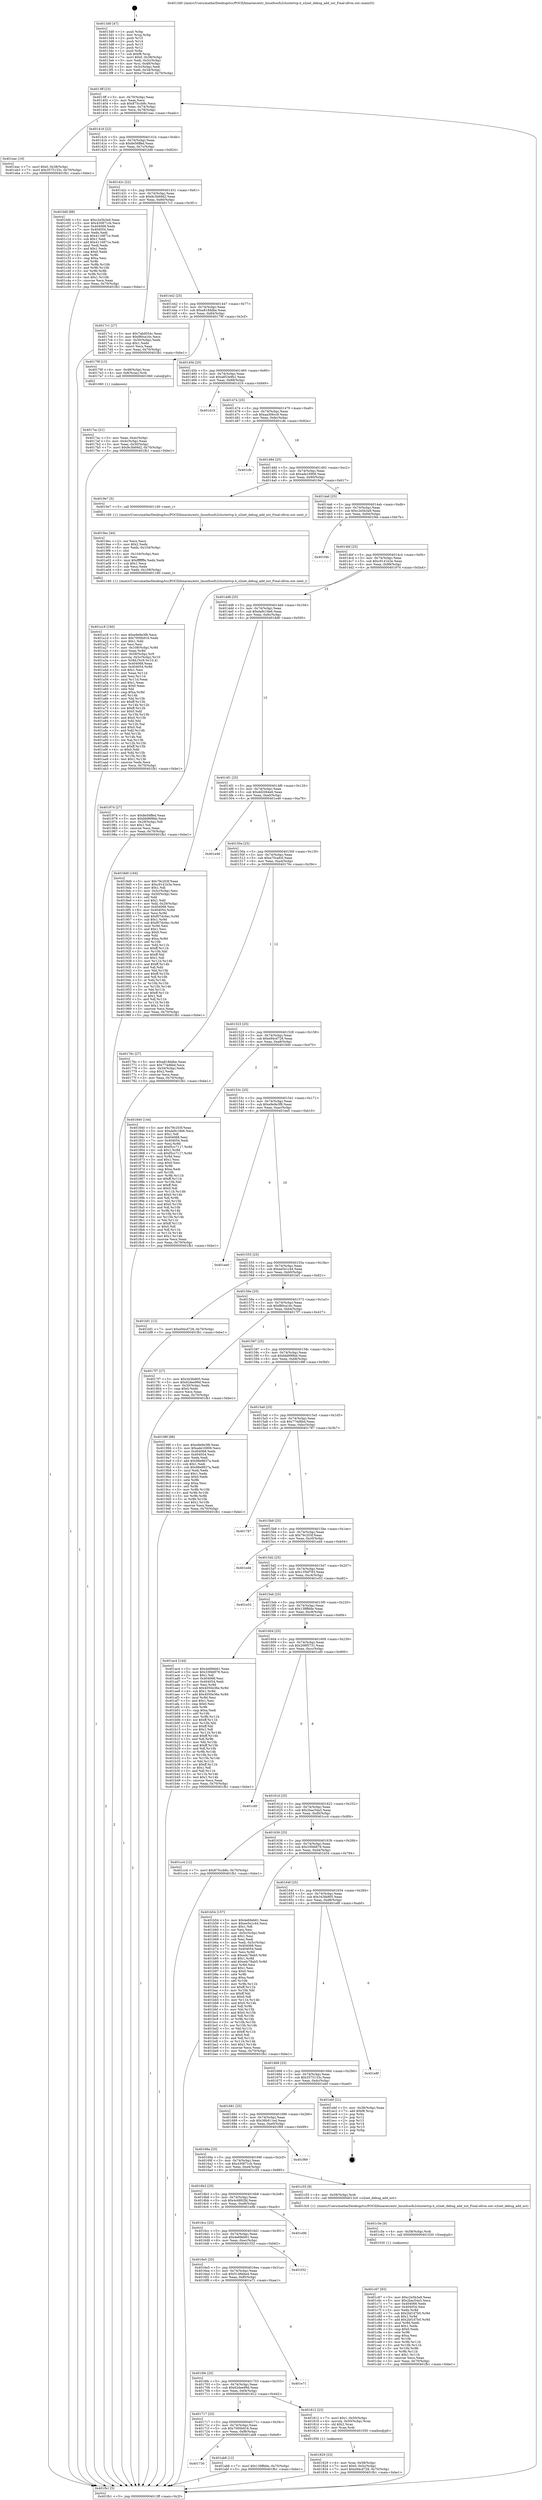 digraph "0x4013d0" {
  label = "0x4013d0 (/mnt/c/Users/mathe/Desktop/tcc/POCII/binaries/extr_linuxfsocfs2clustertcp.h_o2net_debug_add_nst_Final-ollvm.out::main(0))"
  labelloc = "t"
  node[shape=record]

  Entry [label="",width=0.3,height=0.3,shape=circle,fillcolor=black,style=filled]
  "0x4013ff" [label="{
     0x4013ff [23]\l
     | [instrs]\l
     &nbsp;&nbsp;0x4013ff \<+3\>: mov -0x70(%rbp),%eax\l
     &nbsp;&nbsp;0x401402 \<+2\>: mov %eax,%ecx\l
     &nbsp;&nbsp;0x401404 \<+6\>: sub $0x875ccb8c,%ecx\l
     &nbsp;&nbsp;0x40140a \<+3\>: mov %eax,-0x74(%rbp)\l
     &nbsp;&nbsp;0x40140d \<+3\>: mov %ecx,-0x78(%rbp)\l
     &nbsp;&nbsp;0x401410 \<+6\>: je 0000000000401eac \<main+0xadc\>\l
  }"]
  "0x401eac" [label="{
     0x401eac [19]\l
     | [instrs]\l
     &nbsp;&nbsp;0x401eac \<+7\>: movl $0x0,-0x38(%rbp)\l
     &nbsp;&nbsp;0x401eb3 \<+7\>: movl $0x3575133c,-0x70(%rbp)\l
     &nbsp;&nbsp;0x401eba \<+5\>: jmp 0000000000401fb1 \<main+0xbe1\>\l
  }"]
  "0x401416" [label="{
     0x401416 [22]\l
     | [instrs]\l
     &nbsp;&nbsp;0x401416 \<+5\>: jmp 000000000040141b \<main+0x4b\>\l
     &nbsp;&nbsp;0x40141b \<+3\>: mov -0x74(%rbp),%eax\l
     &nbsp;&nbsp;0x40141e \<+5\>: sub $0x8e56ffed,%eax\l
     &nbsp;&nbsp;0x401423 \<+3\>: mov %eax,-0x7c(%rbp)\l
     &nbsp;&nbsp;0x401426 \<+6\>: je 0000000000401bfd \<main+0x82d\>\l
  }"]
  Exit [label="",width=0.3,height=0.3,shape=circle,fillcolor=black,style=filled,peripheries=2]
  "0x401bfd" [label="{
     0x401bfd [88]\l
     | [instrs]\l
     &nbsp;&nbsp;0x401bfd \<+5\>: mov $0xc2e5b3a9,%eax\l
     &nbsp;&nbsp;0x401c02 \<+5\>: mov $0x430871cb,%ecx\l
     &nbsp;&nbsp;0x401c07 \<+7\>: mov 0x404068,%edx\l
     &nbsp;&nbsp;0x401c0e \<+7\>: mov 0x404054,%esi\l
     &nbsp;&nbsp;0x401c15 \<+2\>: mov %edx,%edi\l
     &nbsp;&nbsp;0x401c17 \<+6\>: sub $0x4116871e,%edi\l
     &nbsp;&nbsp;0x401c1d \<+3\>: sub $0x1,%edi\l
     &nbsp;&nbsp;0x401c20 \<+6\>: add $0x4116871e,%edi\l
     &nbsp;&nbsp;0x401c26 \<+3\>: imul %edi,%edx\l
     &nbsp;&nbsp;0x401c29 \<+3\>: and $0x1,%edx\l
     &nbsp;&nbsp;0x401c2c \<+3\>: cmp $0x0,%edx\l
     &nbsp;&nbsp;0x401c2f \<+4\>: sete %r8b\l
     &nbsp;&nbsp;0x401c33 \<+3\>: cmp $0xa,%esi\l
     &nbsp;&nbsp;0x401c36 \<+4\>: setl %r9b\l
     &nbsp;&nbsp;0x401c3a \<+3\>: mov %r8b,%r10b\l
     &nbsp;&nbsp;0x401c3d \<+3\>: and %r9b,%r10b\l
     &nbsp;&nbsp;0x401c40 \<+3\>: xor %r9b,%r8b\l
     &nbsp;&nbsp;0x401c43 \<+3\>: or %r8b,%r10b\l
     &nbsp;&nbsp;0x401c46 \<+4\>: test $0x1,%r10b\l
     &nbsp;&nbsp;0x401c4a \<+3\>: cmovne %ecx,%eax\l
     &nbsp;&nbsp;0x401c4d \<+3\>: mov %eax,-0x70(%rbp)\l
     &nbsp;&nbsp;0x401c50 \<+5\>: jmp 0000000000401fb1 \<main+0xbe1\>\l
  }"]
  "0x40142c" [label="{
     0x40142c [22]\l
     | [instrs]\l
     &nbsp;&nbsp;0x40142c \<+5\>: jmp 0000000000401431 \<main+0x61\>\l
     &nbsp;&nbsp;0x401431 \<+3\>: mov -0x74(%rbp),%eax\l
     &nbsp;&nbsp;0x401434 \<+5\>: sub $0x9c3b69d2,%eax\l
     &nbsp;&nbsp;0x401439 \<+3\>: mov %eax,-0x80(%rbp)\l
     &nbsp;&nbsp;0x40143c \<+6\>: je 00000000004017c1 \<main+0x3f1\>\l
  }"]
  "0x401c67" [label="{
     0x401c67 [93]\l
     | [instrs]\l
     &nbsp;&nbsp;0x401c67 \<+5\>: mov $0xc2e5b3a9,%eax\l
     &nbsp;&nbsp;0x401c6c \<+5\>: mov $0x2bac54a3,%ecx\l
     &nbsp;&nbsp;0x401c71 \<+7\>: mov 0x404068,%edx\l
     &nbsp;&nbsp;0x401c78 \<+7\>: mov 0x404054,%esi\l
     &nbsp;&nbsp;0x401c7f \<+3\>: mov %edx,%r8d\l
     &nbsp;&nbsp;0x401c82 \<+7\>: sub $0x2bf1d7b0,%r8d\l
     &nbsp;&nbsp;0x401c89 \<+4\>: sub $0x1,%r8d\l
     &nbsp;&nbsp;0x401c8d \<+7\>: add $0x2bf1d7b0,%r8d\l
     &nbsp;&nbsp;0x401c94 \<+4\>: imul %r8d,%edx\l
     &nbsp;&nbsp;0x401c98 \<+3\>: and $0x1,%edx\l
     &nbsp;&nbsp;0x401c9b \<+3\>: cmp $0x0,%edx\l
     &nbsp;&nbsp;0x401c9e \<+4\>: sete %r9b\l
     &nbsp;&nbsp;0x401ca2 \<+3\>: cmp $0xa,%esi\l
     &nbsp;&nbsp;0x401ca5 \<+4\>: setl %r10b\l
     &nbsp;&nbsp;0x401ca9 \<+3\>: mov %r9b,%r11b\l
     &nbsp;&nbsp;0x401cac \<+3\>: and %r10b,%r11b\l
     &nbsp;&nbsp;0x401caf \<+3\>: xor %r10b,%r9b\l
     &nbsp;&nbsp;0x401cb2 \<+3\>: or %r9b,%r11b\l
     &nbsp;&nbsp;0x401cb5 \<+4\>: test $0x1,%r11b\l
     &nbsp;&nbsp;0x401cb9 \<+3\>: cmovne %ecx,%eax\l
     &nbsp;&nbsp;0x401cbc \<+3\>: mov %eax,-0x70(%rbp)\l
     &nbsp;&nbsp;0x401cbf \<+5\>: jmp 0000000000401fb1 \<main+0xbe1\>\l
  }"]
  "0x4017c1" [label="{
     0x4017c1 [27]\l
     | [instrs]\l
     &nbsp;&nbsp;0x4017c1 \<+5\>: mov $0x7abd554c,%eax\l
     &nbsp;&nbsp;0x4017c6 \<+5\>: mov $0xf80ca16c,%ecx\l
     &nbsp;&nbsp;0x4017cb \<+3\>: mov -0x30(%rbp),%edx\l
     &nbsp;&nbsp;0x4017ce \<+3\>: cmp $0x1,%edx\l
     &nbsp;&nbsp;0x4017d1 \<+3\>: cmovl %ecx,%eax\l
     &nbsp;&nbsp;0x4017d4 \<+3\>: mov %eax,-0x70(%rbp)\l
     &nbsp;&nbsp;0x4017d7 \<+5\>: jmp 0000000000401fb1 \<main+0xbe1\>\l
  }"]
  "0x401442" [label="{
     0x401442 [25]\l
     | [instrs]\l
     &nbsp;&nbsp;0x401442 \<+5\>: jmp 0000000000401447 \<main+0x77\>\l
     &nbsp;&nbsp;0x401447 \<+3\>: mov -0x74(%rbp),%eax\l
     &nbsp;&nbsp;0x40144a \<+5\>: sub $0xa818ddbe,%eax\l
     &nbsp;&nbsp;0x40144f \<+6\>: mov %eax,-0x84(%rbp)\l
     &nbsp;&nbsp;0x401455 \<+6\>: je 000000000040179f \<main+0x3cf\>\l
  }"]
  "0x401c5e" [label="{
     0x401c5e [9]\l
     | [instrs]\l
     &nbsp;&nbsp;0x401c5e \<+4\>: mov -0x58(%rbp),%rdi\l
     &nbsp;&nbsp;0x401c62 \<+5\>: call 0000000000401030 \<free@plt\>\l
     | [calls]\l
     &nbsp;&nbsp;0x401030 \{1\} (unknown)\l
  }"]
  "0x40179f" [label="{
     0x40179f [13]\l
     | [instrs]\l
     &nbsp;&nbsp;0x40179f \<+4\>: mov -0x48(%rbp),%rax\l
     &nbsp;&nbsp;0x4017a3 \<+4\>: mov 0x8(%rax),%rdi\l
     &nbsp;&nbsp;0x4017a7 \<+5\>: call 0000000000401060 \<atoi@plt\>\l
     | [calls]\l
     &nbsp;&nbsp;0x401060 \{1\} (unknown)\l
  }"]
  "0x40145b" [label="{
     0x40145b [25]\l
     | [instrs]\l
     &nbsp;&nbsp;0x40145b \<+5\>: jmp 0000000000401460 \<main+0x90\>\l
     &nbsp;&nbsp;0x401460 \<+3\>: mov -0x74(%rbp),%eax\l
     &nbsp;&nbsp;0x401463 \<+5\>: sub $0xa853e9b1,%eax\l
     &nbsp;&nbsp;0x401468 \<+6\>: mov %eax,-0x88(%rbp)\l
     &nbsp;&nbsp;0x40146e \<+6\>: je 0000000000401d19 \<main+0x949\>\l
  }"]
  "0x401730" [label="{
     0x401730\l
  }", style=dashed]
  "0x401d19" [label="{
     0x401d19\l
  }", style=dashed]
  "0x401474" [label="{
     0x401474 [25]\l
     | [instrs]\l
     &nbsp;&nbsp;0x401474 \<+5\>: jmp 0000000000401479 \<main+0xa9\>\l
     &nbsp;&nbsp;0x401479 \<+3\>: mov -0x74(%rbp),%eax\l
     &nbsp;&nbsp;0x40147c \<+5\>: sub $0xaa306cc9,%eax\l
     &nbsp;&nbsp;0x401481 \<+6\>: mov %eax,-0x8c(%rbp)\l
     &nbsp;&nbsp;0x401487 \<+6\>: je 0000000000401cfe \<main+0x92e\>\l
  }"]
  "0x401ab8" [label="{
     0x401ab8 [12]\l
     | [instrs]\l
     &nbsp;&nbsp;0x401ab8 \<+7\>: movl $0x138ffdde,-0x70(%rbp)\l
     &nbsp;&nbsp;0x401abf \<+5\>: jmp 0000000000401fb1 \<main+0xbe1\>\l
  }"]
  "0x401cfe" [label="{
     0x401cfe\l
  }", style=dashed]
  "0x40148d" [label="{
     0x40148d [25]\l
     | [instrs]\l
     &nbsp;&nbsp;0x40148d \<+5\>: jmp 0000000000401492 \<main+0xc2\>\l
     &nbsp;&nbsp;0x401492 \<+3\>: mov -0x74(%rbp),%eax\l
     &nbsp;&nbsp;0x401495 \<+5\>: sub $0xade16906,%eax\l
     &nbsp;&nbsp;0x40149a \<+6\>: mov %eax,-0x90(%rbp)\l
     &nbsp;&nbsp;0x4014a0 \<+6\>: je 00000000004019e7 \<main+0x617\>\l
  }"]
  "0x401a18" [label="{
     0x401a18 [160]\l
     | [instrs]\l
     &nbsp;&nbsp;0x401a18 \<+5\>: mov $0xe9e9e3f8,%ecx\l
     &nbsp;&nbsp;0x401a1d \<+5\>: mov $0x7000b916,%edx\l
     &nbsp;&nbsp;0x401a22 \<+3\>: mov $0x1,%dil\l
     &nbsp;&nbsp;0x401a25 \<+2\>: xor %esi,%esi\l
     &nbsp;&nbsp;0x401a27 \<+7\>: mov -0x108(%rbp),%r8d\l
     &nbsp;&nbsp;0x401a2e \<+4\>: imul %eax,%r8d\l
     &nbsp;&nbsp;0x401a32 \<+4\>: mov -0x58(%rbp),%r9\l
     &nbsp;&nbsp;0x401a36 \<+4\>: movslq -0x5c(%rbp),%r10\l
     &nbsp;&nbsp;0x401a3a \<+4\>: mov %r8d,(%r9,%r10,4)\l
     &nbsp;&nbsp;0x401a3e \<+7\>: mov 0x404068,%eax\l
     &nbsp;&nbsp;0x401a45 \<+8\>: mov 0x404054,%r8d\l
     &nbsp;&nbsp;0x401a4d \<+3\>: sub $0x1,%esi\l
     &nbsp;&nbsp;0x401a50 \<+3\>: mov %eax,%r11d\l
     &nbsp;&nbsp;0x401a53 \<+3\>: add %esi,%r11d\l
     &nbsp;&nbsp;0x401a56 \<+4\>: imul %r11d,%eax\l
     &nbsp;&nbsp;0x401a5a \<+3\>: and $0x1,%eax\l
     &nbsp;&nbsp;0x401a5d \<+3\>: cmp $0x0,%eax\l
     &nbsp;&nbsp;0x401a60 \<+3\>: sete %bl\l
     &nbsp;&nbsp;0x401a63 \<+4\>: cmp $0xa,%r8d\l
     &nbsp;&nbsp;0x401a67 \<+4\>: setl %r14b\l
     &nbsp;&nbsp;0x401a6b \<+3\>: mov %bl,%r15b\l
     &nbsp;&nbsp;0x401a6e \<+4\>: xor $0xff,%r15b\l
     &nbsp;&nbsp;0x401a72 \<+3\>: mov %r14b,%r12b\l
     &nbsp;&nbsp;0x401a75 \<+4\>: xor $0xff,%r12b\l
     &nbsp;&nbsp;0x401a79 \<+4\>: xor $0x0,%dil\l
     &nbsp;&nbsp;0x401a7d \<+3\>: mov %r15b,%r13b\l
     &nbsp;&nbsp;0x401a80 \<+4\>: and $0x0,%r13b\l
     &nbsp;&nbsp;0x401a84 \<+3\>: and %dil,%bl\l
     &nbsp;&nbsp;0x401a87 \<+3\>: mov %r12b,%al\l
     &nbsp;&nbsp;0x401a8a \<+2\>: and $0x0,%al\l
     &nbsp;&nbsp;0x401a8c \<+3\>: and %dil,%r14b\l
     &nbsp;&nbsp;0x401a8f \<+3\>: or %bl,%r13b\l
     &nbsp;&nbsp;0x401a92 \<+3\>: or %r14b,%al\l
     &nbsp;&nbsp;0x401a95 \<+3\>: xor %al,%r13b\l
     &nbsp;&nbsp;0x401a98 \<+3\>: or %r12b,%r15b\l
     &nbsp;&nbsp;0x401a9b \<+4\>: xor $0xff,%r15b\l
     &nbsp;&nbsp;0x401a9f \<+4\>: or $0x0,%dil\l
     &nbsp;&nbsp;0x401aa3 \<+3\>: and %dil,%r15b\l
     &nbsp;&nbsp;0x401aa6 \<+3\>: or %r15b,%r13b\l
     &nbsp;&nbsp;0x401aa9 \<+4\>: test $0x1,%r13b\l
     &nbsp;&nbsp;0x401aad \<+3\>: cmovne %edx,%ecx\l
     &nbsp;&nbsp;0x401ab0 \<+3\>: mov %ecx,-0x70(%rbp)\l
     &nbsp;&nbsp;0x401ab3 \<+5\>: jmp 0000000000401fb1 \<main+0xbe1\>\l
  }"]
  "0x4019e7" [label="{
     0x4019e7 [5]\l
     | [instrs]\l
     &nbsp;&nbsp;0x4019e7 \<+5\>: call 0000000000401160 \<next_i\>\l
     | [calls]\l
     &nbsp;&nbsp;0x401160 \{1\} (/mnt/c/Users/mathe/Desktop/tcc/POCII/binaries/extr_linuxfsocfs2clustertcp.h_o2net_debug_add_nst_Final-ollvm.out::next_i)\l
  }"]
  "0x4014a6" [label="{
     0x4014a6 [25]\l
     | [instrs]\l
     &nbsp;&nbsp;0x4014a6 \<+5\>: jmp 00000000004014ab \<main+0xdb\>\l
     &nbsp;&nbsp;0x4014ab \<+3\>: mov -0x74(%rbp),%eax\l
     &nbsp;&nbsp;0x4014ae \<+5\>: sub $0xc2e5b3a9,%eax\l
     &nbsp;&nbsp;0x4014b3 \<+6\>: mov %eax,-0x94(%rbp)\l
     &nbsp;&nbsp;0x4014b9 \<+6\>: je 0000000000401f4b \<main+0xb7b\>\l
  }"]
  "0x4019ec" [label="{
     0x4019ec [44]\l
     | [instrs]\l
     &nbsp;&nbsp;0x4019ec \<+2\>: xor %ecx,%ecx\l
     &nbsp;&nbsp;0x4019ee \<+5\>: mov $0x2,%edx\l
     &nbsp;&nbsp;0x4019f3 \<+6\>: mov %edx,-0x104(%rbp)\l
     &nbsp;&nbsp;0x4019f9 \<+1\>: cltd\l
     &nbsp;&nbsp;0x4019fa \<+6\>: mov -0x104(%rbp),%esi\l
     &nbsp;&nbsp;0x401a00 \<+2\>: idiv %esi\l
     &nbsp;&nbsp;0x401a02 \<+6\>: imul $0xfffffffe,%edx,%edx\l
     &nbsp;&nbsp;0x401a08 \<+3\>: sub $0x1,%ecx\l
     &nbsp;&nbsp;0x401a0b \<+2\>: sub %ecx,%edx\l
     &nbsp;&nbsp;0x401a0d \<+6\>: mov %edx,-0x108(%rbp)\l
     &nbsp;&nbsp;0x401a13 \<+5\>: call 0000000000401160 \<next_i\>\l
     | [calls]\l
     &nbsp;&nbsp;0x401160 \{1\} (/mnt/c/Users/mathe/Desktop/tcc/POCII/binaries/extr_linuxfsocfs2clustertcp.h_o2net_debug_add_nst_Final-ollvm.out::next_i)\l
  }"]
  "0x401f4b" [label="{
     0x401f4b\l
  }", style=dashed]
  "0x4014bf" [label="{
     0x4014bf [25]\l
     | [instrs]\l
     &nbsp;&nbsp;0x4014bf \<+5\>: jmp 00000000004014c4 \<main+0xf4\>\l
     &nbsp;&nbsp;0x4014c4 \<+3\>: mov -0x74(%rbp),%eax\l
     &nbsp;&nbsp;0x4014c7 \<+5\>: sub $0xc9141b3e,%eax\l
     &nbsp;&nbsp;0x4014cc \<+6\>: mov %eax,-0x98(%rbp)\l
     &nbsp;&nbsp;0x4014d2 \<+6\>: je 0000000000401974 \<main+0x5a4\>\l
  }"]
  "0x401829" [label="{
     0x401829 [23]\l
     | [instrs]\l
     &nbsp;&nbsp;0x401829 \<+4\>: mov %rax,-0x58(%rbp)\l
     &nbsp;&nbsp;0x40182d \<+7\>: movl $0x0,-0x5c(%rbp)\l
     &nbsp;&nbsp;0x401834 \<+7\>: movl $0xe94cd728,-0x70(%rbp)\l
     &nbsp;&nbsp;0x40183b \<+5\>: jmp 0000000000401fb1 \<main+0xbe1\>\l
  }"]
  "0x401974" [label="{
     0x401974 [27]\l
     | [instrs]\l
     &nbsp;&nbsp;0x401974 \<+5\>: mov $0x8e56ffed,%eax\l
     &nbsp;&nbsp;0x401979 \<+5\>: mov $0xfdd999bb,%ecx\l
     &nbsp;&nbsp;0x40197e \<+3\>: mov -0x29(%rbp),%dl\l
     &nbsp;&nbsp;0x401981 \<+3\>: test $0x1,%dl\l
     &nbsp;&nbsp;0x401984 \<+3\>: cmovne %ecx,%eax\l
     &nbsp;&nbsp;0x401987 \<+3\>: mov %eax,-0x70(%rbp)\l
     &nbsp;&nbsp;0x40198a \<+5\>: jmp 0000000000401fb1 \<main+0xbe1\>\l
  }"]
  "0x4014d8" [label="{
     0x4014d8 [25]\l
     | [instrs]\l
     &nbsp;&nbsp;0x4014d8 \<+5\>: jmp 00000000004014dd \<main+0x10d\>\l
     &nbsp;&nbsp;0x4014dd \<+3\>: mov -0x74(%rbp),%eax\l
     &nbsp;&nbsp;0x4014e0 \<+5\>: sub $0xda9c18e6,%eax\l
     &nbsp;&nbsp;0x4014e5 \<+6\>: mov %eax,-0x9c(%rbp)\l
     &nbsp;&nbsp;0x4014eb \<+6\>: je 00000000004018d0 \<main+0x500\>\l
  }"]
  "0x401717" [label="{
     0x401717 [25]\l
     | [instrs]\l
     &nbsp;&nbsp;0x401717 \<+5\>: jmp 000000000040171c \<main+0x34c\>\l
     &nbsp;&nbsp;0x40171c \<+3\>: mov -0x74(%rbp),%eax\l
     &nbsp;&nbsp;0x40171f \<+5\>: sub $0x7000b916,%eax\l
     &nbsp;&nbsp;0x401724 \<+6\>: mov %eax,-0xf8(%rbp)\l
     &nbsp;&nbsp;0x40172a \<+6\>: je 0000000000401ab8 \<main+0x6e8\>\l
  }"]
  "0x4018d0" [label="{
     0x4018d0 [164]\l
     | [instrs]\l
     &nbsp;&nbsp;0x4018d0 \<+5\>: mov $0x79c203f,%eax\l
     &nbsp;&nbsp;0x4018d5 \<+5\>: mov $0xc9141b3e,%ecx\l
     &nbsp;&nbsp;0x4018da \<+2\>: mov $0x1,%dl\l
     &nbsp;&nbsp;0x4018dc \<+3\>: mov -0x5c(%rbp),%esi\l
     &nbsp;&nbsp;0x4018df \<+3\>: cmp -0x50(%rbp),%esi\l
     &nbsp;&nbsp;0x4018e2 \<+4\>: setl %dil\l
     &nbsp;&nbsp;0x4018e6 \<+4\>: and $0x1,%dil\l
     &nbsp;&nbsp;0x4018ea \<+4\>: mov %dil,-0x29(%rbp)\l
     &nbsp;&nbsp;0x4018ee \<+7\>: mov 0x404068,%esi\l
     &nbsp;&nbsp;0x4018f5 \<+8\>: mov 0x404054,%r8d\l
     &nbsp;&nbsp;0x4018fd \<+3\>: mov %esi,%r9d\l
     &nbsp;&nbsp;0x401900 \<+7\>: add $0xf07dc0ec,%r9d\l
     &nbsp;&nbsp;0x401907 \<+4\>: sub $0x1,%r9d\l
     &nbsp;&nbsp;0x40190b \<+7\>: sub $0xf07dc0ec,%r9d\l
     &nbsp;&nbsp;0x401912 \<+4\>: imul %r9d,%esi\l
     &nbsp;&nbsp;0x401916 \<+3\>: and $0x1,%esi\l
     &nbsp;&nbsp;0x401919 \<+3\>: cmp $0x0,%esi\l
     &nbsp;&nbsp;0x40191c \<+4\>: sete %dil\l
     &nbsp;&nbsp;0x401920 \<+4\>: cmp $0xa,%r8d\l
     &nbsp;&nbsp;0x401924 \<+4\>: setl %r10b\l
     &nbsp;&nbsp;0x401928 \<+3\>: mov %dil,%r11b\l
     &nbsp;&nbsp;0x40192b \<+4\>: xor $0xff,%r11b\l
     &nbsp;&nbsp;0x40192f \<+3\>: mov %r10b,%bl\l
     &nbsp;&nbsp;0x401932 \<+3\>: xor $0xff,%bl\l
     &nbsp;&nbsp;0x401935 \<+3\>: xor $0x1,%dl\l
     &nbsp;&nbsp;0x401938 \<+3\>: mov %r11b,%r14b\l
     &nbsp;&nbsp;0x40193b \<+4\>: and $0xff,%r14b\l
     &nbsp;&nbsp;0x40193f \<+3\>: and %dl,%dil\l
     &nbsp;&nbsp;0x401942 \<+3\>: mov %bl,%r15b\l
     &nbsp;&nbsp;0x401945 \<+4\>: and $0xff,%r15b\l
     &nbsp;&nbsp;0x401949 \<+3\>: and %dl,%r10b\l
     &nbsp;&nbsp;0x40194c \<+3\>: or %dil,%r14b\l
     &nbsp;&nbsp;0x40194f \<+3\>: or %r10b,%r15b\l
     &nbsp;&nbsp;0x401952 \<+3\>: xor %r15b,%r14b\l
     &nbsp;&nbsp;0x401955 \<+3\>: or %bl,%r11b\l
     &nbsp;&nbsp;0x401958 \<+4\>: xor $0xff,%r11b\l
     &nbsp;&nbsp;0x40195c \<+3\>: or $0x1,%dl\l
     &nbsp;&nbsp;0x40195f \<+3\>: and %dl,%r11b\l
     &nbsp;&nbsp;0x401962 \<+3\>: or %r11b,%r14b\l
     &nbsp;&nbsp;0x401965 \<+4\>: test $0x1,%r14b\l
     &nbsp;&nbsp;0x401969 \<+3\>: cmovne %ecx,%eax\l
     &nbsp;&nbsp;0x40196c \<+3\>: mov %eax,-0x70(%rbp)\l
     &nbsp;&nbsp;0x40196f \<+5\>: jmp 0000000000401fb1 \<main+0xbe1\>\l
  }"]
  "0x4014f1" [label="{
     0x4014f1 [25]\l
     | [instrs]\l
     &nbsp;&nbsp;0x4014f1 \<+5\>: jmp 00000000004014f6 \<main+0x126\>\l
     &nbsp;&nbsp;0x4014f6 \<+3\>: mov -0x74(%rbp),%eax\l
     &nbsp;&nbsp;0x4014f9 \<+5\>: sub $0xdd2064e6,%eax\l
     &nbsp;&nbsp;0x4014fe \<+6\>: mov %eax,-0xa0(%rbp)\l
     &nbsp;&nbsp;0x401504 \<+6\>: je 0000000000401e46 \<main+0xa76\>\l
  }"]
  "0x401812" [label="{
     0x401812 [23]\l
     | [instrs]\l
     &nbsp;&nbsp;0x401812 \<+7\>: movl $0x1,-0x50(%rbp)\l
     &nbsp;&nbsp;0x401819 \<+4\>: movslq -0x50(%rbp),%rax\l
     &nbsp;&nbsp;0x40181d \<+4\>: shl $0x2,%rax\l
     &nbsp;&nbsp;0x401821 \<+3\>: mov %rax,%rdi\l
     &nbsp;&nbsp;0x401824 \<+5\>: call 0000000000401050 \<malloc@plt\>\l
     | [calls]\l
     &nbsp;&nbsp;0x401050 \{1\} (unknown)\l
  }"]
  "0x401e46" [label="{
     0x401e46\l
  }", style=dashed]
  "0x40150a" [label="{
     0x40150a [25]\l
     | [instrs]\l
     &nbsp;&nbsp;0x40150a \<+5\>: jmp 000000000040150f \<main+0x13f\>\l
     &nbsp;&nbsp;0x40150f \<+3\>: mov -0x74(%rbp),%eax\l
     &nbsp;&nbsp;0x401512 \<+5\>: sub $0xe70cafc0,%eax\l
     &nbsp;&nbsp;0x401517 \<+6\>: mov %eax,-0xa4(%rbp)\l
     &nbsp;&nbsp;0x40151d \<+6\>: je 000000000040176c \<main+0x39c\>\l
  }"]
  "0x4016fe" [label="{
     0x4016fe [25]\l
     | [instrs]\l
     &nbsp;&nbsp;0x4016fe \<+5\>: jmp 0000000000401703 \<main+0x333\>\l
     &nbsp;&nbsp;0x401703 \<+3\>: mov -0x74(%rbp),%eax\l
     &nbsp;&nbsp;0x401706 \<+5\>: sub $0x62dee99d,%eax\l
     &nbsp;&nbsp;0x40170b \<+6\>: mov %eax,-0xf4(%rbp)\l
     &nbsp;&nbsp;0x401711 \<+6\>: je 0000000000401812 \<main+0x442\>\l
  }"]
  "0x40176c" [label="{
     0x40176c [27]\l
     | [instrs]\l
     &nbsp;&nbsp;0x40176c \<+5\>: mov $0xa818ddbe,%eax\l
     &nbsp;&nbsp;0x401771 \<+5\>: mov $0x774d6bd,%ecx\l
     &nbsp;&nbsp;0x401776 \<+3\>: mov -0x34(%rbp),%edx\l
     &nbsp;&nbsp;0x401779 \<+3\>: cmp $0x2,%edx\l
     &nbsp;&nbsp;0x40177c \<+3\>: cmovne %ecx,%eax\l
     &nbsp;&nbsp;0x40177f \<+3\>: mov %eax,-0x70(%rbp)\l
     &nbsp;&nbsp;0x401782 \<+5\>: jmp 0000000000401fb1 \<main+0xbe1\>\l
  }"]
  "0x401523" [label="{
     0x401523 [25]\l
     | [instrs]\l
     &nbsp;&nbsp;0x401523 \<+5\>: jmp 0000000000401528 \<main+0x158\>\l
     &nbsp;&nbsp;0x401528 \<+3\>: mov -0x74(%rbp),%eax\l
     &nbsp;&nbsp;0x40152b \<+5\>: sub $0xe94cd728,%eax\l
     &nbsp;&nbsp;0x401530 \<+6\>: mov %eax,-0xa8(%rbp)\l
     &nbsp;&nbsp;0x401536 \<+6\>: je 0000000000401840 \<main+0x470\>\l
  }"]
  "0x401fb1" [label="{
     0x401fb1 [5]\l
     | [instrs]\l
     &nbsp;&nbsp;0x401fb1 \<+5\>: jmp 00000000004013ff \<main+0x2f\>\l
  }"]
  "0x4013d0" [label="{
     0x4013d0 [47]\l
     | [instrs]\l
     &nbsp;&nbsp;0x4013d0 \<+1\>: push %rbp\l
     &nbsp;&nbsp;0x4013d1 \<+3\>: mov %rsp,%rbp\l
     &nbsp;&nbsp;0x4013d4 \<+2\>: push %r15\l
     &nbsp;&nbsp;0x4013d6 \<+2\>: push %r14\l
     &nbsp;&nbsp;0x4013d8 \<+2\>: push %r13\l
     &nbsp;&nbsp;0x4013da \<+2\>: push %r12\l
     &nbsp;&nbsp;0x4013dc \<+1\>: push %rbx\l
     &nbsp;&nbsp;0x4013dd \<+7\>: sub $0xf8,%rsp\l
     &nbsp;&nbsp;0x4013e4 \<+7\>: movl $0x0,-0x38(%rbp)\l
     &nbsp;&nbsp;0x4013eb \<+3\>: mov %edi,-0x3c(%rbp)\l
     &nbsp;&nbsp;0x4013ee \<+4\>: mov %rsi,-0x48(%rbp)\l
     &nbsp;&nbsp;0x4013f2 \<+3\>: mov -0x3c(%rbp),%edi\l
     &nbsp;&nbsp;0x4013f5 \<+3\>: mov %edi,-0x34(%rbp)\l
     &nbsp;&nbsp;0x4013f8 \<+7\>: movl $0xe70cafc0,-0x70(%rbp)\l
  }"]
  "0x4017ac" [label="{
     0x4017ac [21]\l
     | [instrs]\l
     &nbsp;&nbsp;0x4017ac \<+3\>: mov %eax,-0x4c(%rbp)\l
     &nbsp;&nbsp;0x4017af \<+3\>: mov -0x4c(%rbp),%eax\l
     &nbsp;&nbsp;0x4017b2 \<+3\>: mov %eax,-0x30(%rbp)\l
     &nbsp;&nbsp;0x4017b5 \<+7\>: movl $0x9c3b69d2,-0x70(%rbp)\l
     &nbsp;&nbsp;0x4017bc \<+5\>: jmp 0000000000401fb1 \<main+0xbe1\>\l
  }"]
  "0x401e71" [label="{
     0x401e71\l
  }", style=dashed]
  "0x401840" [label="{
     0x401840 [144]\l
     | [instrs]\l
     &nbsp;&nbsp;0x401840 \<+5\>: mov $0x79c203f,%eax\l
     &nbsp;&nbsp;0x401845 \<+5\>: mov $0xda9c18e6,%ecx\l
     &nbsp;&nbsp;0x40184a \<+2\>: mov $0x1,%dl\l
     &nbsp;&nbsp;0x40184c \<+7\>: mov 0x404068,%esi\l
     &nbsp;&nbsp;0x401853 \<+7\>: mov 0x404054,%edi\l
     &nbsp;&nbsp;0x40185a \<+3\>: mov %esi,%r8d\l
     &nbsp;&nbsp;0x40185d \<+7\>: add $0xf5cc7117,%r8d\l
     &nbsp;&nbsp;0x401864 \<+4\>: sub $0x1,%r8d\l
     &nbsp;&nbsp;0x401868 \<+7\>: sub $0xf5cc7117,%r8d\l
     &nbsp;&nbsp;0x40186f \<+4\>: imul %r8d,%esi\l
     &nbsp;&nbsp;0x401873 \<+3\>: and $0x1,%esi\l
     &nbsp;&nbsp;0x401876 \<+3\>: cmp $0x0,%esi\l
     &nbsp;&nbsp;0x401879 \<+4\>: sete %r9b\l
     &nbsp;&nbsp;0x40187d \<+3\>: cmp $0xa,%edi\l
     &nbsp;&nbsp;0x401880 \<+4\>: setl %r10b\l
     &nbsp;&nbsp;0x401884 \<+3\>: mov %r9b,%r11b\l
     &nbsp;&nbsp;0x401887 \<+4\>: xor $0xff,%r11b\l
     &nbsp;&nbsp;0x40188b \<+3\>: mov %r10b,%bl\l
     &nbsp;&nbsp;0x40188e \<+3\>: xor $0xff,%bl\l
     &nbsp;&nbsp;0x401891 \<+3\>: xor $0x0,%dl\l
     &nbsp;&nbsp;0x401894 \<+3\>: mov %r11b,%r14b\l
     &nbsp;&nbsp;0x401897 \<+4\>: and $0x0,%r14b\l
     &nbsp;&nbsp;0x40189b \<+3\>: and %dl,%r9b\l
     &nbsp;&nbsp;0x40189e \<+3\>: mov %bl,%r15b\l
     &nbsp;&nbsp;0x4018a1 \<+4\>: and $0x0,%r15b\l
     &nbsp;&nbsp;0x4018a5 \<+3\>: and %dl,%r10b\l
     &nbsp;&nbsp;0x4018a8 \<+3\>: or %r9b,%r14b\l
     &nbsp;&nbsp;0x4018ab \<+3\>: or %r10b,%r15b\l
     &nbsp;&nbsp;0x4018ae \<+3\>: xor %r15b,%r14b\l
     &nbsp;&nbsp;0x4018b1 \<+3\>: or %bl,%r11b\l
     &nbsp;&nbsp;0x4018b4 \<+4\>: xor $0xff,%r11b\l
     &nbsp;&nbsp;0x4018b8 \<+3\>: or $0x0,%dl\l
     &nbsp;&nbsp;0x4018bb \<+3\>: and %dl,%r11b\l
     &nbsp;&nbsp;0x4018be \<+3\>: or %r11b,%r14b\l
     &nbsp;&nbsp;0x4018c1 \<+4\>: test $0x1,%r14b\l
     &nbsp;&nbsp;0x4018c5 \<+3\>: cmovne %ecx,%eax\l
     &nbsp;&nbsp;0x4018c8 \<+3\>: mov %eax,-0x70(%rbp)\l
     &nbsp;&nbsp;0x4018cb \<+5\>: jmp 0000000000401fb1 \<main+0xbe1\>\l
  }"]
  "0x40153c" [label="{
     0x40153c [25]\l
     | [instrs]\l
     &nbsp;&nbsp;0x40153c \<+5\>: jmp 0000000000401541 \<main+0x171\>\l
     &nbsp;&nbsp;0x401541 \<+3\>: mov -0x74(%rbp),%eax\l
     &nbsp;&nbsp;0x401544 \<+5\>: sub $0xe9e9e3f8,%eax\l
     &nbsp;&nbsp;0x401549 \<+6\>: mov %eax,-0xac(%rbp)\l
     &nbsp;&nbsp;0x40154f \<+6\>: je 0000000000401ee0 \<main+0xb10\>\l
  }"]
  "0x4016e5" [label="{
     0x4016e5 [25]\l
     | [instrs]\l
     &nbsp;&nbsp;0x4016e5 \<+5\>: jmp 00000000004016ea \<main+0x31a\>\l
     &nbsp;&nbsp;0x4016ea \<+3\>: mov -0x74(%rbp),%eax\l
     &nbsp;&nbsp;0x4016ed \<+5\>: sub $0x5148ebe4,%eax\l
     &nbsp;&nbsp;0x4016f2 \<+6\>: mov %eax,-0xf0(%rbp)\l
     &nbsp;&nbsp;0x4016f8 \<+6\>: je 0000000000401e71 \<main+0xaa1\>\l
  }"]
  "0x401ee0" [label="{
     0x401ee0\l
  }", style=dashed]
  "0x401555" [label="{
     0x401555 [25]\l
     | [instrs]\l
     &nbsp;&nbsp;0x401555 \<+5\>: jmp 000000000040155a \<main+0x18a\>\l
     &nbsp;&nbsp;0x40155a \<+3\>: mov -0x74(%rbp),%eax\l
     &nbsp;&nbsp;0x40155d \<+5\>: sub $0xee5e1c44,%eax\l
     &nbsp;&nbsp;0x401562 \<+6\>: mov %eax,-0xb0(%rbp)\l
     &nbsp;&nbsp;0x401568 \<+6\>: je 0000000000401bf1 \<main+0x821\>\l
  }"]
  "0x401f32" [label="{
     0x401f32\l
  }", style=dashed]
  "0x401bf1" [label="{
     0x401bf1 [12]\l
     | [instrs]\l
     &nbsp;&nbsp;0x401bf1 \<+7\>: movl $0xe94cd728,-0x70(%rbp)\l
     &nbsp;&nbsp;0x401bf8 \<+5\>: jmp 0000000000401fb1 \<main+0xbe1\>\l
  }"]
  "0x40156e" [label="{
     0x40156e [25]\l
     | [instrs]\l
     &nbsp;&nbsp;0x40156e \<+5\>: jmp 0000000000401573 \<main+0x1a3\>\l
     &nbsp;&nbsp;0x401573 \<+3\>: mov -0x74(%rbp),%eax\l
     &nbsp;&nbsp;0x401576 \<+5\>: sub $0xf80ca16c,%eax\l
     &nbsp;&nbsp;0x40157b \<+6\>: mov %eax,-0xb4(%rbp)\l
     &nbsp;&nbsp;0x401581 \<+6\>: je 00000000004017f7 \<main+0x427\>\l
  }"]
  "0x4016cc" [label="{
     0x4016cc [25]\l
     | [instrs]\l
     &nbsp;&nbsp;0x4016cc \<+5\>: jmp 00000000004016d1 \<main+0x301\>\l
     &nbsp;&nbsp;0x4016d1 \<+3\>: mov -0x74(%rbp),%eax\l
     &nbsp;&nbsp;0x4016d4 \<+5\>: sub $0x4e69eb61,%eax\l
     &nbsp;&nbsp;0x4016d9 \<+6\>: mov %eax,-0xec(%rbp)\l
     &nbsp;&nbsp;0x4016df \<+6\>: je 0000000000401f32 \<main+0xb62\>\l
  }"]
  "0x4017f7" [label="{
     0x4017f7 [27]\l
     | [instrs]\l
     &nbsp;&nbsp;0x4017f7 \<+5\>: mov $0x343fa905,%eax\l
     &nbsp;&nbsp;0x4017fc \<+5\>: mov $0x62dee99d,%ecx\l
     &nbsp;&nbsp;0x401801 \<+3\>: mov -0x30(%rbp),%edx\l
     &nbsp;&nbsp;0x401804 \<+3\>: cmp $0x0,%edx\l
     &nbsp;&nbsp;0x401807 \<+3\>: cmove %ecx,%eax\l
     &nbsp;&nbsp;0x40180a \<+3\>: mov %eax,-0x70(%rbp)\l
     &nbsp;&nbsp;0x40180d \<+5\>: jmp 0000000000401fb1 \<main+0xbe1\>\l
  }"]
  "0x401587" [label="{
     0x401587 [25]\l
     | [instrs]\l
     &nbsp;&nbsp;0x401587 \<+5\>: jmp 000000000040158c \<main+0x1bc\>\l
     &nbsp;&nbsp;0x40158c \<+3\>: mov -0x74(%rbp),%eax\l
     &nbsp;&nbsp;0x40158f \<+5\>: sub $0xfdd999bb,%eax\l
     &nbsp;&nbsp;0x401594 \<+6\>: mov %eax,-0xb8(%rbp)\l
     &nbsp;&nbsp;0x40159a \<+6\>: je 000000000040198f \<main+0x5bf\>\l
  }"]
  "0x401e9b" [label="{
     0x401e9b\l
  }", style=dashed]
  "0x40198f" [label="{
     0x40198f [88]\l
     | [instrs]\l
     &nbsp;&nbsp;0x40198f \<+5\>: mov $0xe9e9e3f8,%eax\l
     &nbsp;&nbsp;0x401994 \<+5\>: mov $0xade16906,%ecx\l
     &nbsp;&nbsp;0x401999 \<+7\>: mov 0x404068,%edx\l
     &nbsp;&nbsp;0x4019a0 \<+7\>: mov 0x404054,%esi\l
     &nbsp;&nbsp;0x4019a7 \<+2\>: mov %edx,%edi\l
     &nbsp;&nbsp;0x4019a9 \<+6\>: add $0x98e9837a,%edi\l
     &nbsp;&nbsp;0x4019af \<+3\>: sub $0x1,%edi\l
     &nbsp;&nbsp;0x4019b2 \<+6\>: sub $0x98e9837a,%edi\l
     &nbsp;&nbsp;0x4019b8 \<+3\>: imul %edi,%edx\l
     &nbsp;&nbsp;0x4019bb \<+3\>: and $0x1,%edx\l
     &nbsp;&nbsp;0x4019be \<+3\>: cmp $0x0,%edx\l
     &nbsp;&nbsp;0x4019c1 \<+4\>: sete %r8b\l
     &nbsp;&nbsp;0x4019c5 \<+3\>: cmp $0xa,%esi\l
     &nbsp;&nbsp;0x4019c8 \<+4\>: setl %r9b\l
     &nbsp;&nbsp;0x4019cc \<+3\>: mov %r8b,%r10b\l
     &nbsp;&nbsp;0x4019cf \<+3\>: and %r9b,%r10b\l
     &nbsp;&nbsp;0x4019d2 \<+3\>: xor %r9b,%r8b\l
     &nbsp;&nbsp;0x4019d5 \<+3\>: or %r8b,%r10b\l
     &nbsp;&nbsp;0x4019d8 \<+4\>: test $0x1,%r10b\l
     &nbsp;&nbsp;0x4019dc \<+3\>: cmovne %ecx,%eax\l
     &nbsp;&nbsp;0x4019df \<+3\>: mov %eax,-0x70(%rbp)\l
     &nbsp;&nbsp;0x4019e2 \<+5\>: jmp 0000000000401fb1 \<main+0xbe1\>\l
  }"]
  "0x4015a0" [label="{
     0x4015a0 [25]\l
     | [instrs]\l
     &nbsp;&nbsp;0x4015a0 \<+5\>: jmp 00000000004015a5 \<main+0x1d5\>\l
     &nbsp;&nbsp;0x4015a5 \<+3\>: mov -0x74(%rbp),%eax\l
     &nbsp;&nbsp;0x4015a8 \<+5\>: sub $0x774d6bd,%eax\l
     &nbsp;&nbsp;0x4015ad \<+6\>: mov %eax,-0xbc(%rbp)\l
     &nbsp;&nbsp;0x4015b3 \<+6\>: je 0000000000401787 \<main+0x3b7\>\l
  }"]
  "0x4016b3" [label="{
     0x4016b3 [25]\l
     | [instrs]\l
     &nbsp;&nbsp;0x4016b3 \<+5\>: jmp 00000000004016b8 \<main+0x2e8\>\l
     &nbsp;&nbsp;0x4016b8 \<+3\>: mov -0x74(%rbp),%eax\l
     &nbsp;&nbsp;0x4016bb \<+5\>: sub $0x4c6892fd,%eax\l
     &nbsp;&nbsp;0x4016c0 \<+6\>: mov %eax,-0xe8(%rbp)\l
     &nbsp;&nbsp;0x4016c6 \<+6\>: je 0000000000401e9b \<main+0xacb\>\l
  }"]
  "0x401787" [label="{
     0x401787\l
  }", style=dashed]
  "0x4015b9" [label="{
     0x4015b9 [25]\l
     | [instrs]\l
     &nbsp;&nbsp;0x4015b9 \<+5\>: jmp 00000000004015be \<main+0x1ee\>\l
     &nbsp;&nbsp;0x4015be \<+3\>: mov -0x74(%rbp),%eax\l
     &nbsp;&nbsp;0x4015c1 \<+5\>: sub $0x79c203f,%eax\l
     &nbsp;&nbsp;0x4015c6 \<+6\>: mov %eax,-0xc0(%rbp)\l
     &nbsp;&nbsp;0x4015cc \<+6\>: je 0000000000401ed4 \<main+0xb04\>\l
  }"]
  "0x401c55" [label="{
     0x401c55 [9]\l
     | [instrs]\l
     &nbsp;&nbsp;0x401c55 \<+4\>: mov -0x58(%rbp),%rdi\l
     &nbsp;&nbsp;0x401c59 \<+5\>: call 00000000004013c0 \<o2net_debug_add_nst\>\l
     | [calls]\l
     &nbsp;&nbsp;0x4013c0 \{1\} (/mnt/c/Users/mathe/Desktop/tcc/POCII/binaries/extr_linuxfsocfs2clustertcp.h_o2net_debug_add_nst_Final-ollvm.out::o2net_debug_add_nst)\l
  }"]
  "0x401ed4" [label="{
     0x401ed4\l
  }", style=dashed]
  "0x4015d2" [label="{
     0x4015d2 [25]\l
     | [instrs]\l
     &nbsp;&nbsp;0x4015d2 \<+5\>: jmp 00000000004015d7 \<main+0x207\>\l
     &nbsp;&nbsp;0x4015d7 \<+3\>: mov -0x74(%rbp),%eax\l
     &nbsp;&nbsp;0x4015da \<+5\>: sub $0x135bf783,%eax\l
     &nbsp;&nbsp;0x4015df \<+6\>: mov %eax,-0xc4(%rbp)\l
     &nbsp;&nbsp;0x4015e5 \<+6\>: je 0000000000401e52 \<main+0xa82\>\l
  }"]
  "0x40169a" [label="{
     0x40169a [25]\l
     | [instrs]\l
     &nbsp;&nbsp;0x40169a \<+5\>: jmp 000000000040169f \<main+0x2cf\>\l
     &nbsp;&nbsp;0x40169f \<+3\>: mov -0x74(%rbp),%eax\l
     &nbsp;&nbsp;0x4016a2 \<+5\>: sub $0x430871cb,%eax\l
     &nbsp;&nbsp;0x4016a7 \<+6\>: mov %eax,-0xe4(%rbp)\l
     &nbsp;&nbsp;0x4016ad \<+6\>: je 0000000000401c55 \<main+0x885\>\l
  }"]
  "0x401e52" [label="{
     0x401e52\l
  }", style=dashed]
  "0x4015eb" [label="{
     0x4015eb [25]\l
     | [instrs]\l
     &nbsp;&nbsp;0x4015eb \<+5\>: jmp 00000000004015f0 \<main+0x220\>\l
     &nbsp;&nbsp;0x4015f0 \<+3\>: mov -0x74(%rbp),%eax\l
     &nbsp;&nbsp;0x4015f3 \<+5\>: sub $0x138ffdde,%eax\l
     &nbsp;&nbsp;0x4015f8 \<+6\>: mov %eax,-0xc8(%rbp)\l
     &nbsp;&nbsp;0x4015fe \<+6\>: je 0000000000401ac4 \<main+0x6f4\>\l
  }"]
  "0x401f69" [label="{
     0x401f69\l
  }", style=dashed]
  "0x401ac4" [label="{
     0x401ac4 [144]\l
     | [instrs]\l
     &nbsp;&nbsp;0x401ac4 \<+5\>: mov $0x4e69eb61,%eax\l
     &nbsp;&nbsp;0x401ac9 \<+5\>: mov $0x33f46878,%ecx\l
     &nbsp;&nbsp;0x401ace \<+2\>: mov $0x1,%dl\l
     &nbsp;&nbsp;0x401ad0 \<+7\>: mov 0x404068,%esi\l
     &nbsp;&nbsp;0x401ad7 \<+7\>: mov 0x404054,%edi\l
     &nbsp;&nbsp;0x401ade \<+3\>: mov %esi,%r8d\l
     &nbsp;&nbsp;0x401ae1 \<+7\>: sub $0x4050e36e,%r8d\l
     &nbsp;&nbsp;0x401ae8 \<+4\>: sub $0x1,%r8d\l
     &nbsp;&nbsp;0x401aec \<+7\>: add $0x4050e36e,%r8d\l
     &nbsp;&nbsp;0x401af3 \<+4\>: imul %r8d,%esi\l
     &nbsp;&nbsp;0x401af7 \<+3\>: and $0x1,%esi\l
     &nbsp;&nbsp;0x401afa \<+3\>: cmp $0x0,%esi\l
     &nbsp;&nbsp;0x401afd \<+4\>: sete %r9b\l
     &nbsp;&nbsp;0x401b01 \<+3\>: cmp $0xa,%edi\l
     &nbsp;&nbsp;0x401b04 \<+4\>: setl %r10b\l
     &nbsp;&nbsp;0x401b08 \<+3\>: mov %r9b,%r11b\l
     &nbsp;&nbsp;0x401b0b \<+4\>: xor $0xff,%r11b\l
     &nbsp;&nbsp;0x401b0f \<+3\>: mov %r10b,%bl\l
     &nbsp;&nbsp;0x401b12 \<+3\>: xor $0xff,%bl\l
     &nbsp;&nbsp;0x401b15 \<+3\>: xor $0x1,%dl\l
     &nbsp;&nbsp;0x401b18 \<+3\>: mov %r11b,%r14b\l
     &nbsp;&nbsp;0x401b1b \<+4\>: and $0xff,%r14b\l
     &nbsp;&nbsp;0x401b1f \<+3\>: and %dl,%r9b\l
     &nbsp;&nbsp;0x401b22 \<+3\>: mov %bl,%r15b\l
     &nbsp;&nbsp;0x401b25 \<+4\>: and $0xff,%r15b\l
     &nbsp;&nbsp;0x401b29 \<+3\>: and %dl,%r10b\l
     &nbsp;&nbsp;0x401b2c \<+3\>: or %r9b,%r14b\l
     &nbsp;&nbsp;0x401b2f \<+3\>: or %r10b,%r15b\l
     &nbsp;&nbsp;0x401b32 \<+3\>: xor %r15b,%r14b\l
     &nbsp;&nbsp;0x401b35 \<+3\>: or %bl,%r11b\l
     &nbsp;&nbsp;0x401b38 \<+4\>: xor $0xff,%r11b\l
     &nbsp;&nbsp;0x401b3c \<+3\>: or $0x1,%dl\l
     &nbsp;&nbsp;0x401b3f \<+3\>: and %dl,%r11b\l
     &nbsp;&nbsp;0x401b42 \<+3\>: or %r11b,%r14b\l
     &nbsp;&nbsp;0x401b45 \<+4\>: test $0x1,%r14b\l
     &nbsp;&nbsp;0x401b49 \<+3\>: cmovne %ecx,%eax\l
     &nbsp;&nbsp;0x401b4c \<+3\>: mov %eax,-0x70(%rbp)\l
     &nbsp;&nbsp;0x401b4f \<+5\>: jmp 0000000000401fb1 \<main+0xbe1\>\l
  }"]
  "0x401604" [label="{
     0x401604 [25]\l
     | [instrs]\l
     &nbsp;&nbsp;0x401604 \<+5\>: jmp 0000000000401609 \<main+0x239\>\l
     &nbsp;&nbsp;0x401609 \<+3\>: mov -0x74(%rbp),%eax\l
     &nbsp;&nbsp;0x40160c \<+5\>: sub $0x206f5731,%eax\l
     &nbsp;&nbsp;0x401611 \<+6\>: mov %eax,-0xcc(%rbp)\l
     &nbsp;&nbsp;0x401617 \<+6\>: je 0000000000401cd0 \<main+0x900\>\l
  }"]
  "0x401681" [label="{
     0x401681 [25]\l
     | [instrs]\l
     &nbsp;&nbsp;0x401681 \<+5\>: jmp 0000000000401686 \<main+0x2b6\>\l
     &nbsp;&nbsp;0x401686 \<+3\>: mov -0x74(%rbp),%eax\l
     &nbsp;&nbsp;0x401689 \<+5\>: sub $0x36b911ed,%eax\l
     &nbsp;&nbsp;0x40168e \<+6\>: mov %eax,-0xe0(%rbp)\l
     &nbsp;&nbsp;0x401694 \<+6\>: je 0000000000401f69 \<main+0xb99\>\l
  }"]
  "0x401cd0" [label="{
     0x401cd0\l
  }", style=dashed]
  "0x40161d" [label="{
     0x40161d [25]\l
     | [instrs]\l
     &nbsp;&nbsp;0x40161d \<+5\>: jmp 0000000000401622 \<main+0x252\>\l
     &nbsp;&nbsp;0x401622 \<+3\>: mov -0x74(%rbp),%eax\l
     &nbsp;&nbsp;0x401625 \<+5\>: sub $0x2bac54a3,%eax\l
     &nbsp;&nbsp;0x40162a \<+6\>: mov %eax,-0xd0(%rbp)\l
     &nbsp;&nbsp;0x401630 \<+6\>: je 0000000000401cc4 \<main+0x8f4\>\l
  }"]
  "0x401ebf" [label="{
     0x401ebf [21]\l
     | [instrs]\l
     &nbsp;&nbsp;0x401ebf \<+3\>: mov -0x38(%rbp),%eax\l
     &nbsp;&nbsp;0x401ec2 \<+7\>: add $0xf8,%rsp\l
     &nbsp;&nbsp;0x401ec9 \<+1\>: pop %rbx\l
     &nbsp;&nbsp;0x401eca \<+2\>: pop %r12\l
     &nbsp;&nbsp;0x401ecc \<+2\>: pop %r13\l
     &nbsp;&nbsp;0x401ece \<+2\>: pop %r14\l
     &nbsp;&nbsp;0x401ed0 \<+2\>: pop %r15\l
     &nbsp;&nbsp;0x401ed2 \<+1\>: pop %rbp\l
     &nbsp;&nbsp;0x401ed3 \<+1\>: ret\l
  }"]
  "0x401cc4" [label="{
     0x401cc4 [12]\l
     | [instrs]\l
     &nbsp;&nbsp;0x401cc4 \<+7\>: movl $0x875ccb8c,-0x70(%rbp)\l
     &nbsp;&nbsp;0x401ccb \<+5\>: jmp 0000000000401fb1 \<main+0xbe1\>\l
  }"]
  "0x401636" [label="{
     0x401636 [25]\l
     | [instrs]\l
     &nbsp;&nbsp;0x401636 \<+5\>: jmp 000000000040163b \<main+0x26b\>\l
     &nbsp;&nbsp;0x40163b \<+3\>: mov -0x74(%rbp),%eax\l
     &nbsp;&nbsp;0x40163e \<+5\>: sub $0x33f46878,%eax\l
     &nbsp;&nbsp;0x401643 \<+6\>: mov %eax,-0xd4(%rbp)\l
     &nbsp;&nbsp;0x401649 \<+6\>: je 0000000000401b54 \<main+0x784\>\l
  }"]
  "0x401668" [label="{
     0x401668 [25]\l
     | [instrs]\l
     &nbsp;&nbsp;0x401668 \<+5\>: jmp 000000000040166d \<main+0x29d\>\l
     &nbsp;&nbsp;0x40166d \<+3\>: mov -0x74(%rbp),%eax\l
     &nbsp;&nbsp;0x401670 \<+5\>: sub $0x3575133c,%eax\l
     &nbsp;&nbsp;0x401675 \<+6\>: mov %eax,-0xdc(%rbp)\l
     &nbsp;&nbsp;0x40167b \<+6\>: je 0000000000401ebf \<main+0xaef\>\l
  }"]
  "0x401b54" [label="{
     0x401b54 [157]\l
     | [instrs]\l
     &nbsp;&nbsp;0x401b54 \<+5\>: mov $0x4e69eb61,%eax\l
     &nbsp;&nbsp;0x401b59 \<+5\>: mov $0xee5e1c44,%ecx\l
     &nbsp;&nbsp;0x401b5e \<+2\>: mov $0x1,%dl\l
     &nbsp;&nbsp;0x401b60 \<+2\>: xor %esi,%esi\l
     &nbsp;&nbsp;0x401b62 \<+3\>: mov -0x5c(%rbp),%edi\l
     &nbsp;&nbsp;0x401b65 \<+3\>: sub $0x1,%esi\l
     &nbsp;&nbsp;0x401b68 \<+2\>: sub %esi,%edi\l
     &nbsp;&nbsp;0x401b6a \<+3\>: mov %edi,-0x5c(%rbp)\l
     &nbsp;&nbsp;0x401b6d \<+7\>: mov 0x404068,%esi\l
     &nbsp;&nbsp;0x401b74 \<+7\>: mov 0x404054,%edi\l
     &nbsp;&nbsp;0x401b7b \<+3\>: mov %esi,%r8d\l
     &nbsp;&nbsp;0x401b7e \<+7\>: sub $0xedc78ab5,%r8d\l
     &nbsp;&nbsp;0x401b85 \<+4\>: sub $0x1,%r8d\l
     &nbsp;&nbsp;0x401b89 \<+7\>: add $0xedc78ab5,%r8d\l
     &nbsp;&nbsp;0x401b90 \<+4\>: imul %r8d,%esi\l
     &nbsp;&nbsp;0x401b94 \<+3\>: and $0x1,%esi\l
     &nbsp;&nbsp;0x401b97 \<+3\>: cmp $0x0,%esi\l
     &nbsp;&nbsp;0x401b9a \<+4\>: sete %r9b\l
     &nbsp;&nbsp;0x401b9e \<+3\>: cmp $0xa,%edi\l
     &nbsp;&nbsp;0x401ba1 \<+4\>: setl %r10b\l
     &nbsp;&nbsp;0x401ba5 \<+3\>: mov %r9b,%r11b\l
     &nbsp;&nbsp;0x401ba8 \<+4\>: xor $0xff,%r11b\l
     &nbsp;&nbsp;0x401bac \<+3\>: mov %r10b,%bl\l
     &nbsp;&nbsp;0x401baf \<+3\>: xor $0xff,%bl\l
     &nbsp;&nbsp;0x401bb2 \<+3\>: xor $0x0,%dl\l
     &nbsp;&nbsp;0x401bb5 \<+3\>: mov %r11b,%r14b\l
     &nbsp;&nbsp;0x401bb8 \<+4\>: and $0x0,%r14b\l
     &nbsp;&nbsp;0x401bbc \<+3\>: and %dl,%r9b\l
     &nbsp;&nbsp;0x401bbf \<+3\>: mov %bl,%r15b\l
     &nbsp;&nbsp;0x401bc2 \<+4\>: and $0x0,%r15b\l
     &nbsp;&nbsp;0x401bc6 \<+3\>: and %dl,%r10b\l
     &nbsp;&nbsp;0x401bc9 \<+3\>: or %r9b,%r14b\l
     &nbsp;&nbsp;0x401bcc \<+3\>: or %r10b,%r15b\l
     &nbsp;&nbsp;0x401bcf \<+3\>: xor %r15b,%r14b\l
     &nbsp;&nbsp;0x401bd2 \<+3\>: or %bl,%r11b\l
     &nbsp;&nbsp;0x401bd5 \<+4\>: xor $0xff,%r11b\l
     &nbsp;&nbsp;0x401bd9 \<+3\>: or $0x0,%dl\l
     &nbsp;&nbsp;0x401bdc \<+3\>: and %dl,%r11b\l
     &nbsp;&nbsp;0x401bdf \<+3\>: or %r11b,%r14b\l
     &nbsp;&nbsp;0x401be2 \<+4\>: test $0x1,%r14b\l
     &nbsp;&nbsp;0x401be6 \<+3\>: cmovne %ecx,%eax\l
     &nbsp;&nbsp;0x401be9 \<+3\>: mov %eax,-0x70(%rbp)\l
     &nbsp;&nbsp;0x401bec \<+5\>: jmp 0000000000401fb1 \<main+0xbe1\>\l
  }"]
  "0x40164f" [label="{
     0x40164f [25]\l
     | [instrs]\l
     &nbsp;&nbsp;0x40164f \<+5\>: jmp 0000000000401654 \<main+0x284\>\l
     &nbsp;&nbsp;0x401654 \<+3\>: mov -0x74(%rbp),%eax\l
     &nbsp;&nbsp;0x401657 \<+5\>: sub $0x343fa905,%eax\l
     &nbsp;&nbsp;0x40165c \<+6\>: mov %eax,-0xd8(%rbp)\l
     &nbsp;&nbsp;0x401662 \<+6\>: je 0000000000401e8f \<main+0xabf\>\l
  }"]
  "0x401e8f" [label="{
     0x401e8f\l
  }", style=dashed]
  Entry -> "0x4013d0" [label=" 1"]
  "0x4013ff" -> "0x401eac" [label=" 1"]
  "0x4013ff" -> "0x401416" [label=" 21"]
  "0x401ebf" -> Exit [label=" 1"]
  "0x401416" -> "0x401bfd" [label=" 1"]
  "0x401416" -> "0x40142c" [label=" 20"]
  "0x401eac" -> "0x401fb1" [label=" 1"]
  "0x40142c" -> "0x4017c1" [label=" 1"]
  "0x40142c" -> "0x401442" [label=" 19"]
  "0x401cc4" -> "0x401fb1" [label=" 1"]
  "0x401442" -> "0x40179f" [label=" 1"]
  "0x401442" -> "0x40145b" [label=" 18"]
  "0x401c67" -> "0x401fb1" [label=" 1"]
  "0x40145b" -> "0x401d19" [label=" 0"]
  "0x40145b" -> "0x401474" [label=" 18"]
  "0x401c5e" -> "0x401c67" [label=" 1"]
  "0x401474" -> "0x401cfe" [label=" 0"]
  "0x401474" -> "0x40148d" [label=" 18"]
  "0x401c55" -> "0x401c5e" [label=" 1"]
  "0x40148d" -> "0x4019e7" [label=" 1"]
  "0x40148d" -> "0x4014a6" [label=" 17"]
  "0x401bf1" -> "0x401fb1" [label=" 1"]
  "0x4014a6" -> "0x401f4b" [label=" 0"]
  "0x4014a6" -> "0x4014bf" [label=" 17"]
  "0x401b54" -> "0x401fb1" [label=" 1"]
  "0x4014bf" -> "0x401974" [label=" 2"]
  "0x4014bf" -> "0x4014d8" [label=" 15"]
  "0x401ac4" -> "0x401fb1" [label=" 1"]
  "0x4014d8" -> "0x4018d0" [label=" 2"]
  "0x4014d8" -> "0x4014f1" [label=" 13"]
  "0x401ab8" -> "0x401fb1" [label=" 1"]
  "0x4014f1" -> "0x401e46" [label=" 0"]
  "0x4014f1" -> "0x40150a" [label=" 13"]
  "0x401717" -> "0x401730" [label=" 0"]
  "0x40150a" -> "0x40176c" [label=" 1"]
  "0x40150a" -> "0x401523" [label=" 12"]
  "0x40176c" -> "0x401fb1" [label=" 1"]
  "0x4013d0" -> "0x4013ff" [label=" 1"]
  "0x401fb1" -> "0x4013ff" [label=" 21"]
  "0x40179f" -> "0x4017ac" [label=" 1"]
  "0x4017ac" -> "0x401fb1" [label=" 1"]
  "0x4017c1" -> "0x401fb1" [label=" 1"]
  "0x401bfd" -> "0x401fb1" [label=" 1"]
  "0x401523" -> "0x401840" [label=" 2"]
  "0x401523" -> "0x40153c" [label=" 10"]
  "0x401a18" -> "0x401fb1" [label=" 1"]
  "0x40153c" -> "0x401ee0" [label=" 0"]
  "0x40153c" -> "0x401555" [label=" 10"]
  "0x4019e7" -> "0x4019ec" [label=" 1"]
  "0x401555" -> "0x401bf1" [label=" 1"]
  "0x401555" -> "0x40156e" [label=" 9"]
  "0x40198f" -> "0x401fb1" [label=" 1"]
  "0x40156e" -> "0x4017f7" [label=" 1"]
  "0x40156e" -> "0x401587" [label=" 8"]
  "0x4017f7" -> "0x401fb1" [label=" 1"]
  "0x4018d0" -> "0x401fb1" [label=" 2"]
  "0x401587" -> "0x40198f" [label=" 1"]
  "0x401587" -> "0x4015a0" [label=" 7"]
  "0x401840" -> "0x401fb1" [label=" 2"]
  "0x4015a0" -> "0x401787" [label=" 0"]
  "0x4015a0" -> "0x4015b9" [label=" 7"]
  "0x401812" -> "0x401829" [label=" 1"]
  "0x4015b9" -> "0x401ed4" [label=" 0"]
  "0x4015b9" -> "0x4015d2" [label=" 7"]
  "0x4016fe" -> "0x401717" [label=" 1"]
  "0x4015d2" -> "0x401e52" [label=" 0"]
  "0x4015d2" -> "0x4015eb" [label=" 7"]
  "0x401717" -> "0x401ab8" [label=" 1"]
  "0x4015eb" -> "0x401ac4" [label=" 1"]
  "0x4015eb" -> "0x401604" [label=" 6"]
  "0x4016e5" -> "0x4016fe" [label=" 2"]
  "0x401604" -> "0x401cd0" [label=" 0"]
  "0x401604" -> "0x40161d" [label=" 6"]
  "0x4019ec" -> "0x401a18" [label=" 1"]
  "0x40161d" -> "0x401cc4" [label=" 1"]
  "0x40161d" -> "0x401636" [label=" 5"]
  "0x4016cc" -> "0x4016e5" [label=" 2"]
  "0x401636" -> "0x401b54" [label=" 1"]
  "0x401636" -> "0x40164f" [label=" 4"]
  "0x401974" -> "0x401fb1" [label=" 2"]
  "0x40164f" -> "0x401e8f" [label=" 0"]
  "0x40164f" -> "0x401668" [label=" 4"]
  "0x4016cc" -> "0x401f32" [label=" 0"]
  "0x401668" -> "0x401ebf" [label=" 1"]
  "0x401668" -> "0x401681" [label=" 3"]
  "0x4016e5" -> "0x401e71" [label=" 0"]
  "0x401681" -> "0x401f69" [label=" 0"]
  "0x401681" -> "0x40169a" [label=" 3"]
  "0x4016fe" -> "0x401812" [label=" 1"]
  "0x40169a" -> "0x401c55" [label=" 1"]
  "0x40169a" -> "0x4016b3" [label=" 2"]
  "0x401829" -> "0x401fb1" [label=" 1"]
  "0x4016b3" -> "0x401e9b" [label=" 0"]
  "0x4016b3" -> "0x4016cc" [label=" 2"]
}
